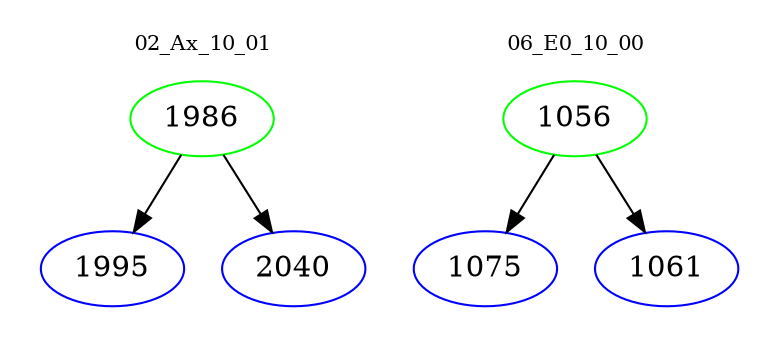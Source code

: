 digraph{
subgraph cluster_0 {
color = white
label = "02_Ax_10_01";
fontsize=10;
T0_1986 [label="1986", color="green"]
T0_1986 -> T0_1995 [color="black"]
T0_1995 [label="1995", color="blue"]
T0_1986 -> T0_2040 [color="black"]
T0_2040 [label="2040", color="blue"]
}
subgraph cluster_1 {
color = white
label = "06_E0_10_00";
fontsize=10;
T1_1056 [label="1056", color="green"]
T1_1056 -> T1_1075 [color="black"]
T1_1075 [label="1075", color="blue"]
T1_1056 -> T1_1061 [color="black"]
T1_1061 [label="1061", color="blue"]
}
}
